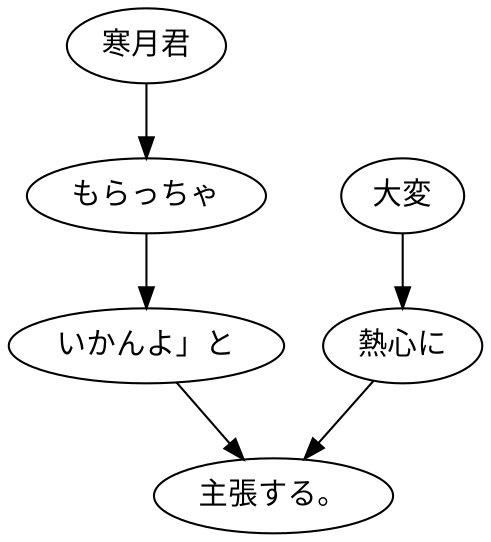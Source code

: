digraph graph2026 {
	node0 [label="寒月君"];
	node1 [label="もらっちゃ"];
	node2 [label="いかんよ」と"];
	node3 [label="大変"];
	node4 [label="熱心に"];
	node5 [label="主張する。"];
	node0 -> node1;
	node1 -> node2;
	node2 -> node5;
	node3 -> node4;
	node4 -> node5;
}
